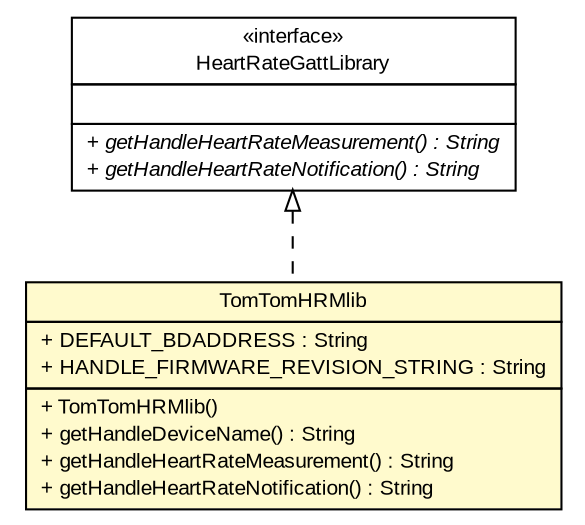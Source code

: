 #!/usr/local/bin/dot
#
# Class diagram 
# Generated by UMLGraph version R5_6 (http://www.umlgraph.org/)
#

digraph G {
	edge [fontname="arial",fontsize=10,labelfontname="arial",labelfontsize=10];
	node [fontname="arial",fontsize=10,shape=plaintext];
	nodesep=0.25;
	ranksep=0.5;
	// de.fhg.fit.biomos.sensorplatform.gatt.TomTomHRMlib
	c15 [label=<<table title="de.fhg.fit.biomos.sensorplatform.gatt.TomTomHRMlib" border="0" cellborder="1" cellspacing="0" cellpadding="2" port="p" bgcolor="lemonChiffon" href="./TomTomHRMlib.html">
		<tr><td><table border="0" cellspacing="0" cellpadding="1">
<tr><td align="center" balign="center"> TomTomHRMlib </td></tr>
		</table></td></tr>
		<tr><td><table border="0" cellspacing="0" cellpadding="1">
<tr><td align="left" balign="left"> + DEFAULT_BDADDRESS : String </td></tr>
<tr><td align="left" balign="left"> + HANDLE_FIRMWARE_REVISION_STRING : String </td></tr>
		</table></td></tr>
		<tr><td><table border="0" cellspacing="0" cellpadding="1">
<tr><td align="left" balign="left"> + TomTomHRMlib() </td></tr>
<tr><td align="left" balign="left"> + getHandleDeviceName() : String </td></tr>
<tr><td align="left" balign="left"> + getHandleHeartRateMeasurement() : String </td></tr>
<tr><td align="left" balign="left"> + getHandleHeartRateNotification() : String </td></tr>
		</table></td></tr>
		</table>>, URL="./TomTomHRMlib.html", fontname="arial", fontcolor="black", fontsize=10.0];
	//de.fhg.fit.biomos.sensorplatform.gatt.TomTomHRMlib implements de.fhg.fit.biomos.sensorplatform.gatt.HeartRateGattLibrary
	c18:p -> c15:p [dir=back,arrowtail=empty,style=dashed];
	// de.fhg.fit.biomos.sensorplatform.gatt.HeartRateGattLibrary
	c18 [label=<<table title="de.fhg.fit.biomos.sensorplatform.gatt.HeartRateGattLibrary" border="0" cellborder="1" cellspacing="0" cellpadding="2" port="p" href="http://java.sun.com/j2se/1.4.2/docs/api/de/fhg/fit/biomos/sensorplatform/gatt/HeartRateGattLibrary.html">
		<tr><td><table border="0" cellspacing="0" cellpadding="1">
<tr><td align="center" balign="center"> &#171;interface&#187; </td></tr>
<tr><td align="center" balign="center"> HeartRateGattLibrary </td></tr>
		</table></td></tr>
		<tr><td><table border="0" cellspacing="0" cellpadding="1">
<tr><td align="left" balign="left">  </td></tr>
		</table></td></tr>
		<tr><td><table border="0" cellspacing="0" cellpadding="1">
<tr><td align="left" balign="left"><font face="arial italic" point-size="10.0"> + getHandleHeartRateMeasurement() : String </font></td></tr>
<tr><td align="left" balign="left"><font face="arial italic" point-size="10.0"> + getHandleHeartRateNotification() : String </font></td></tr>
		</table></td></tr>
		</table>>, URL="http://java.sun.com/j2se/1.4.2/docs/api/de/fhg/fit/biomos/sensorplatform/gatt/HeartRateGattLibrary.html", fontname="arial", fontcolor="black", fontsize=10.0];
}

